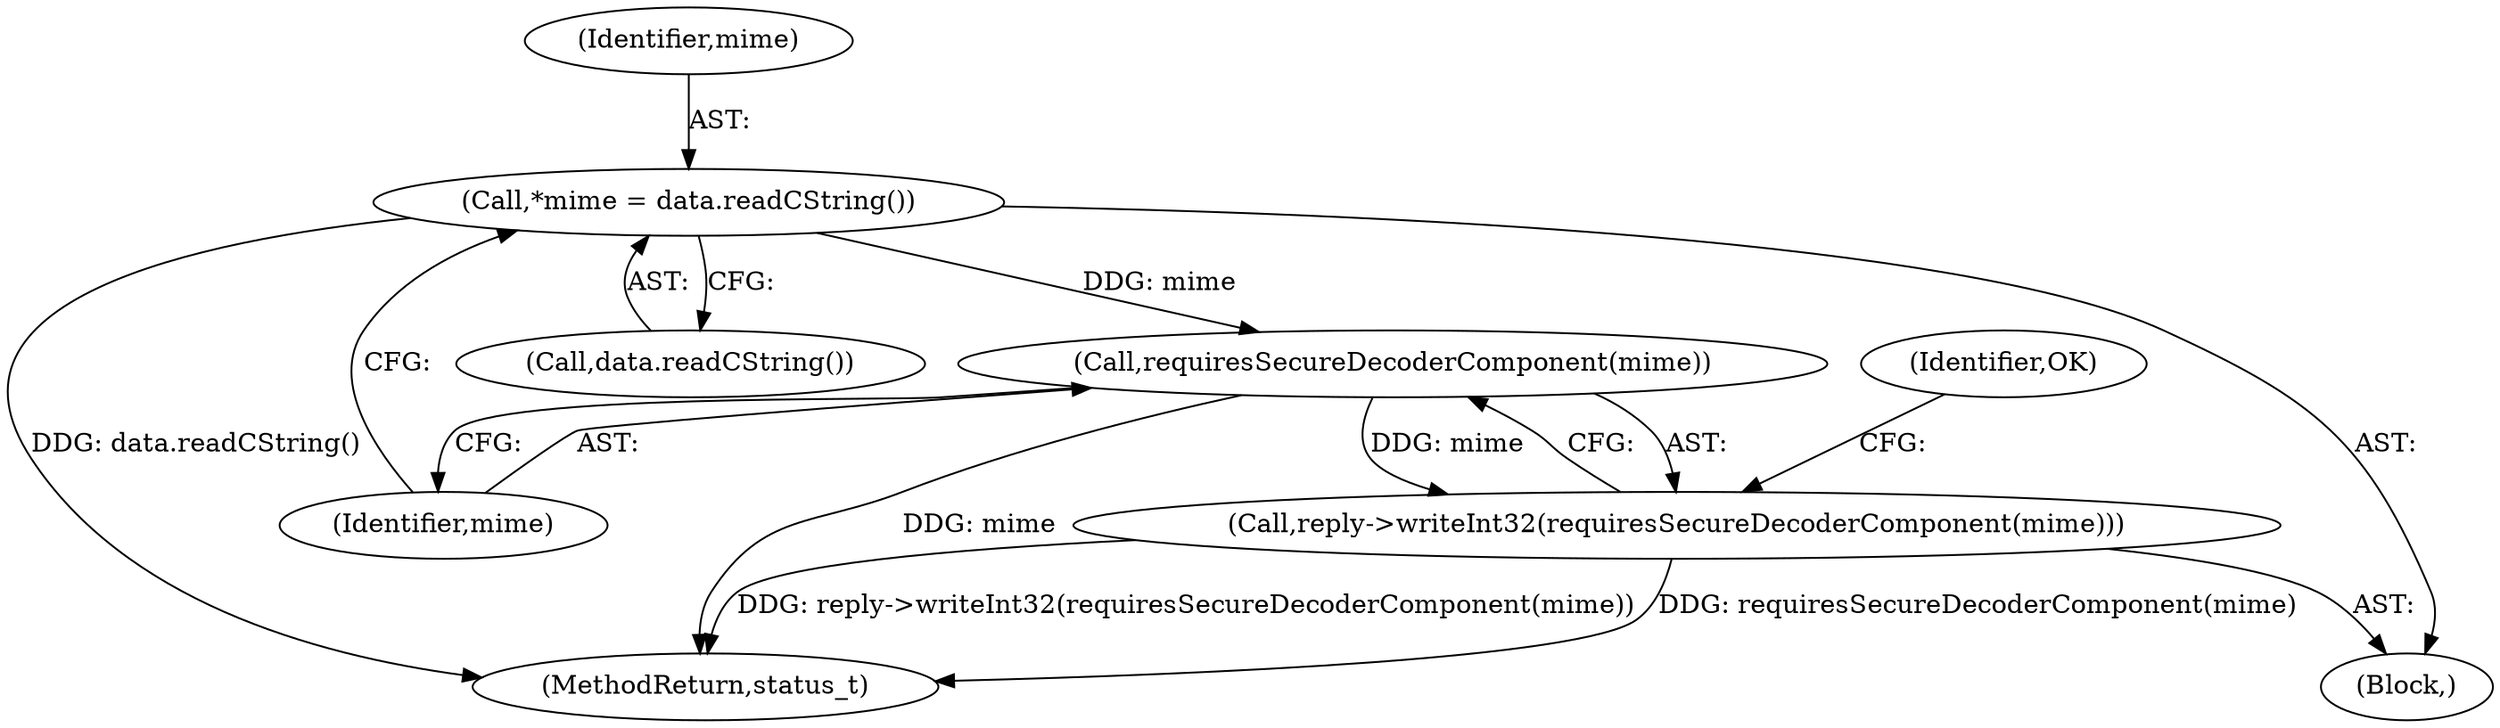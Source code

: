 digraph "0_Android_22f824feac43d5758f9a70b77f2aca840ba62c3b@API" {
"1000200" [label="(Call,*mime = data.readCString())"];
"1000204" [label="(Call,requiresSecureDecoderComponent(mime))"];
"1000203" [label="(Call,reply->writeInt32(requiresSecureDecoderComponent(mime)))"];
"1000201" [label="(Identifier,mime)"];
"1000202" [label="(Call,data.readCString())"];
"1000200" [label="(Call,*mime = data.readCString())"];
"1000471" [label="(MethodReturn,status_t)"];
"1000207" [label="(Identifier,OK)"];
"1000194" [label="(Block,)"];
"1000205" [label="(Identifier,mime)"];
"1000204" [label="(Call,requiresSecureDecoderComponent(mime))"];
"1000203" [label="(Call,reply->writeInt32(requiresSecureDecoderComponent(mime)))"];
"1000200" -> "1000194"  [label="AST: "];
"1000200" -> "1000202"  [label="CFG: "];
"1000201" -> "1000200"  [label="AST: "];
"1000202" -> "1000200"  [label="AST: "];
"1000205" -> "1000200"  [label="CFG: "];
"1000200" -> "1000471"  [label="DDG: data.readCString()"];
"1000200" -> "1000204"  [label="DDG: mime"];
"1000204" -> "1000203"  [label="AST: "];
"1000204" -> "1000205"  [label="CFG: "];
"1000205" -> "1000204"  [label="AST: "];
"1000203" -> "1000204"  [label="CFG: "];
"1000204" -> "1000471"  [label="DDG: mime"];
"1000204" -> "1000203"  [label="DDG: mime"];
"1000203" -> "1000194"  [label="AST: "];
"1000207" -> "1000203"  [label="CFG: "];
"1000203" -> "1000471"  [label="DDG: reply->writeInt32(requiresSecureDecoderComponent(mime))"];
"1000203" -> "1000471"  [label="DDG: requiresSecureDecoderComponent(mime)"];
}
